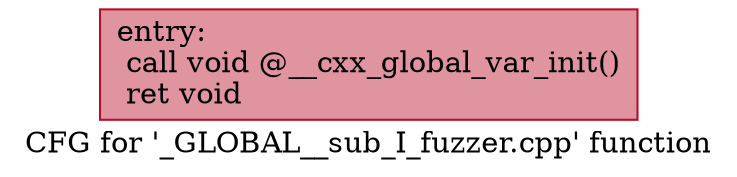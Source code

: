 digraph "CFG for '_GLOBAL__sub_I_fuzzer.cpp' function" {
	label="CFG for '_GLOBAL__sub_I_fuzzer.cpp' function";

	Node0x55e47cf69e00 [shape=record,color="#b70d28ff", style=filled, fillcolor="#b70d2870",label="{entry:\l  call void @__cxx_global_var_init()\l  ret void\l}"];
}
